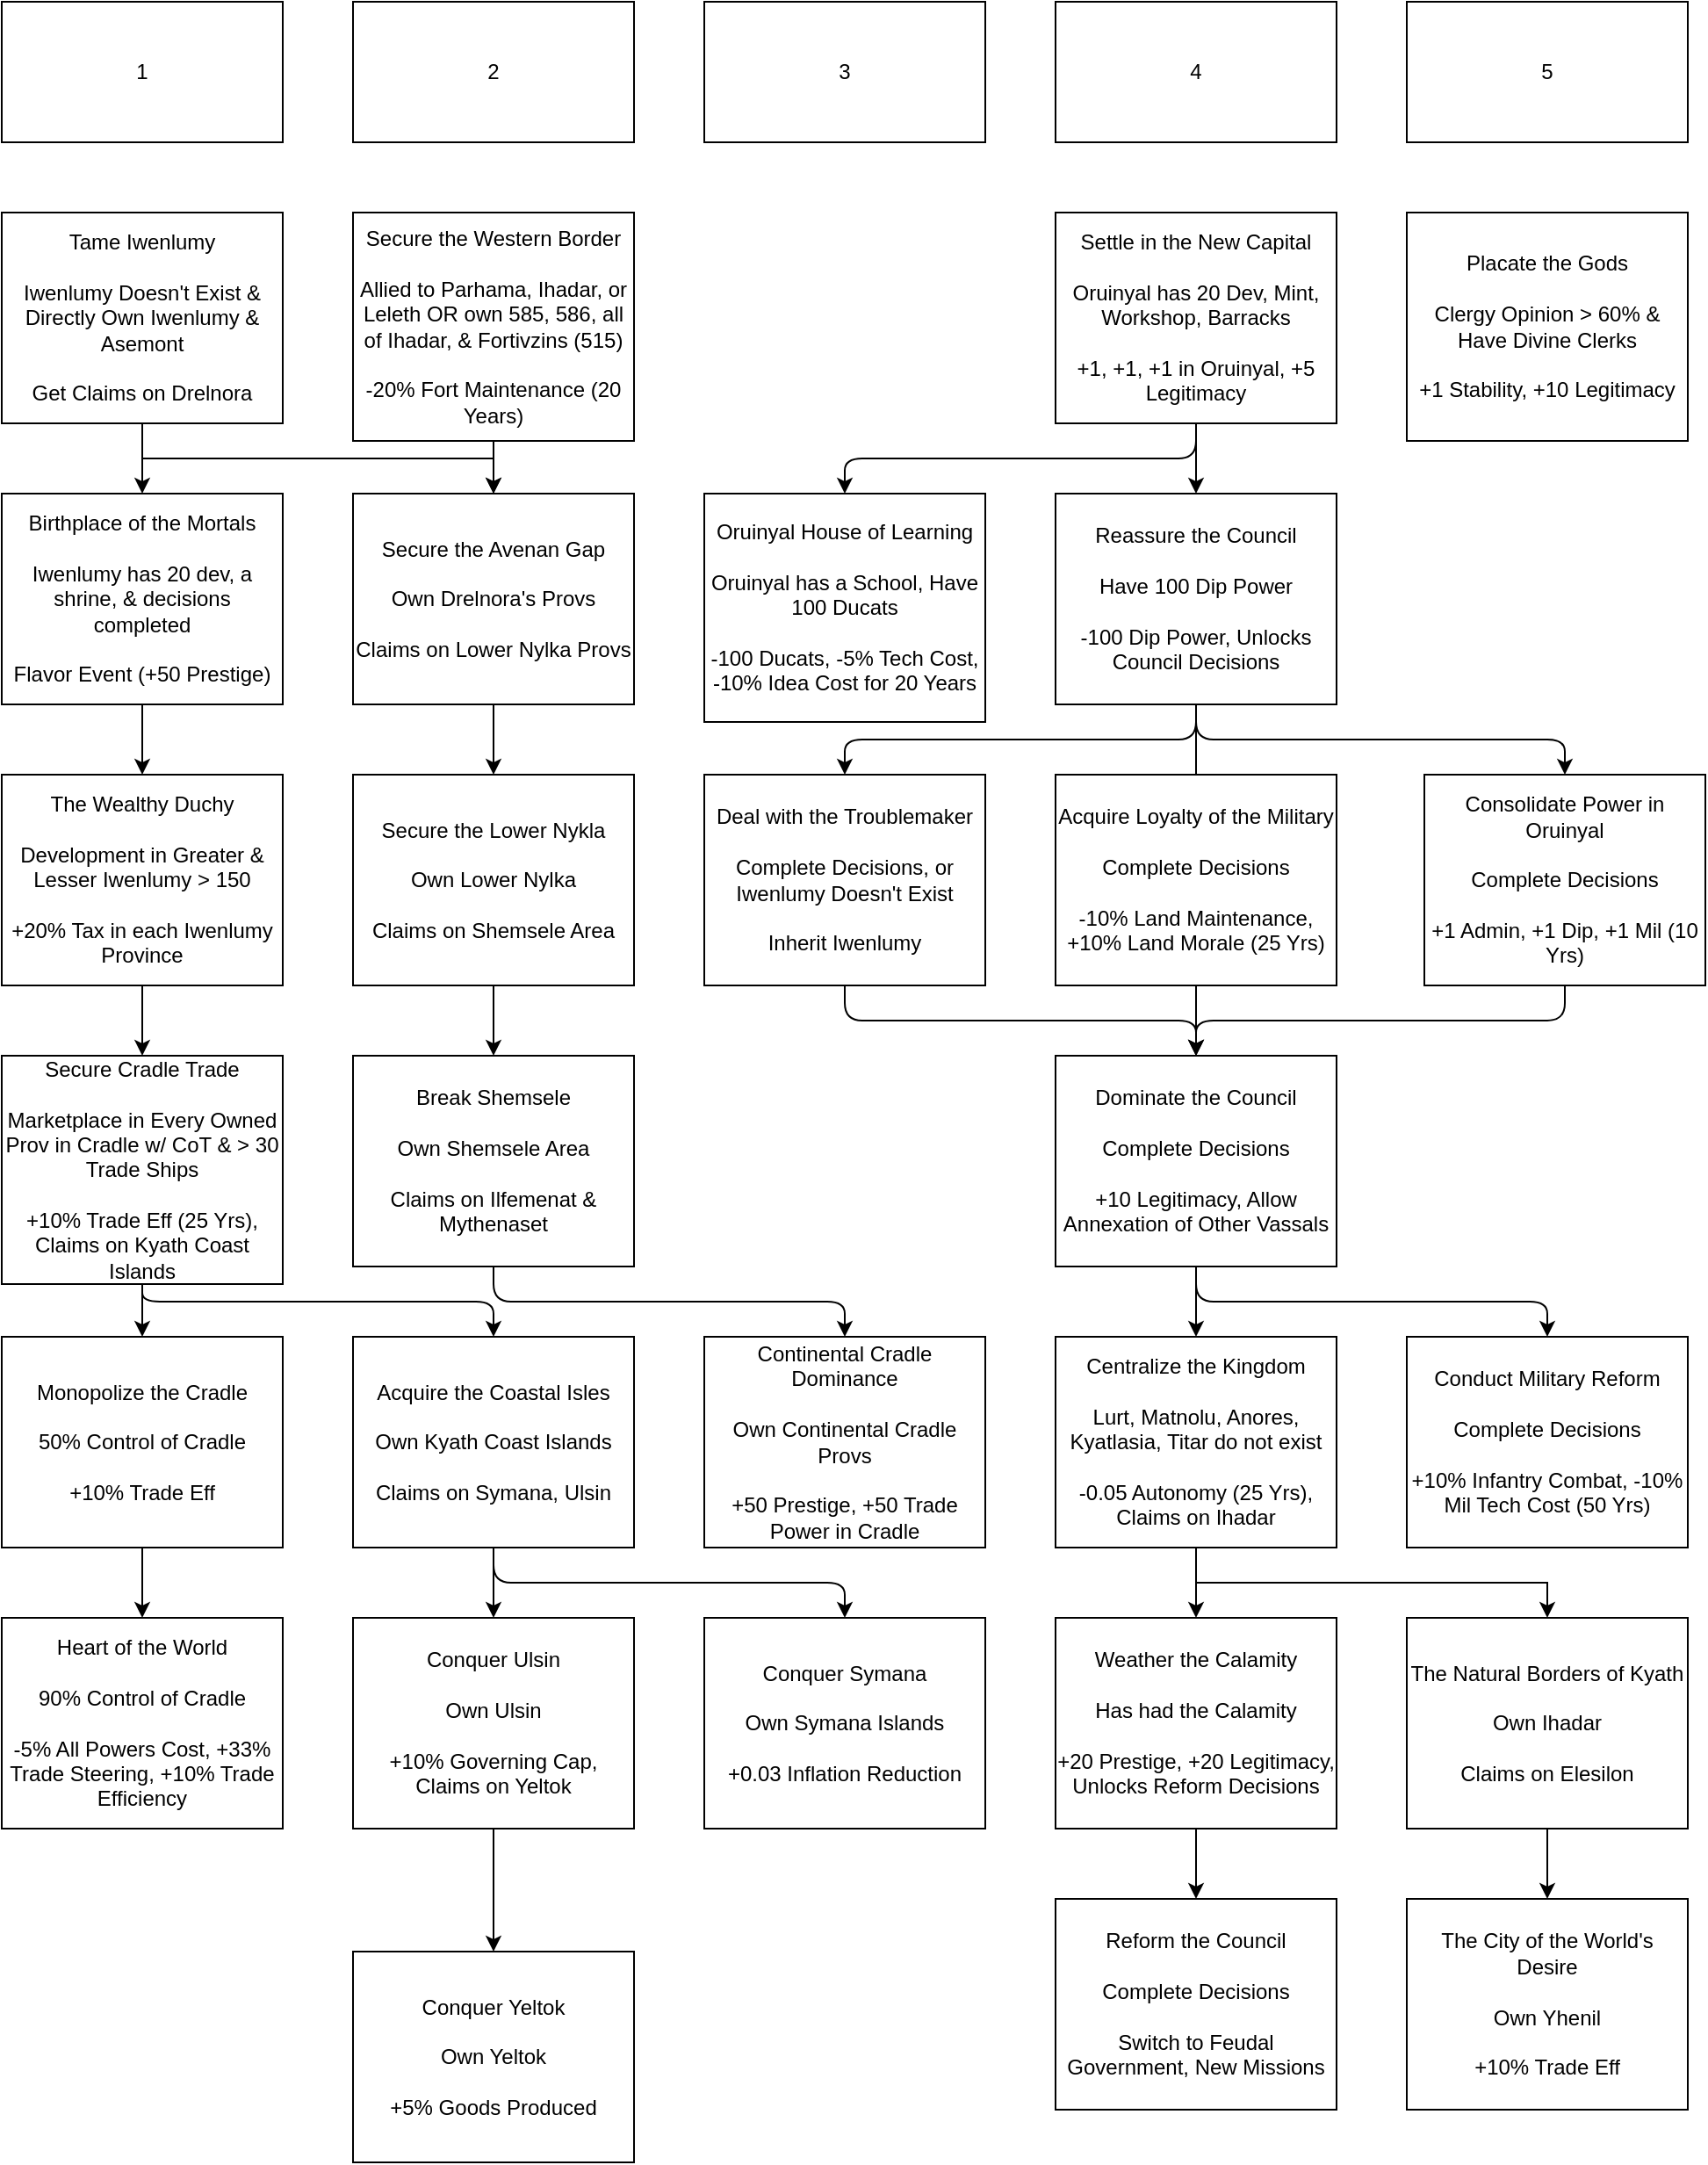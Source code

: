 <mxfile version="19.0.3" type="device"><diagram id="8blluzyVBmD7T7PKfZYE" name="Page-1"><mxGraphModel dx="1422" dy="865" grid="1" gridSize="10" guides="1" tooltips="1" connect="1" arrows="1" fold="1" page="1" pageScale="1" pageWidth="850" pageHeight="1100" math="0" shadow="0"><root><mxCell id="0"/><mxCell id="1" parent="0"/><mxCell id="V4ya80lvYqjHVNn7yHLr-1" value="1" style="rounded=0;whiteSpace=wrap;html=1;" parent="1" vertex="1"><mxGeometry x="40" y="40" width="160" height="80" as="geometry"/></mxCell><mxCell id="V4ya80lvYqjHVNn7yHLr-2" value="2" style="rounded=0;whiteSpace=wrap;html=1;" parent="1" vertex="1"><mxGeometry x="240" y="40" width="160" height="80" as="geometry"/></mxCell><mxCell id="V4ya80lvYqjHVNn7yHLr-3" value="3" style="rounded=0;whiteSpace=wrap;html=1;" parent="1" vertex="1"><mxGeometry x="440" y="40" width="160" height="80" as="geometry"/></mxCell><mxCell id="V4ya80lvYqjHVNn7yHLr-4" value="4" style="rounded=0;whiteSpace=wrap;html=1;" parent="1" vertex="1"><mxGeometry x="640" y="40" width="160" height="80" as="geometry"/></mxCell><mxCell id="V4ya80lvYqjHVNn7yHLr-5" value="5" style="rounded=0;whiteSpace=wrap;html=1;" parent="1" vertex="1"><mxGeometry x="840" y="40" width="160" height="80" as="geometry"/></mxCell><mxCell id="V4ya80lvYqjHVNn7yHLr-84" style="edgeStyle=orthogonalEdgeStyle;rounded=1;orthogonalLoop=1;jettySize=auto;html=1;entryX=0.5;entryY=0;entryDx=0;entryDy=0;fontColor=#FFCCCC;" parent="1" source="V4ya80lvYqjHVNn7yHLr-6" target="V4ya80lvYqjHVNn7yHLr-82" edge="1"><mxGeometry relative="1" as="geometry"><Array as="points"><mxPoint x="720" y="460"/><mxPoint x="520" y="460"/></Array></mxGeometry></mxCell><mxCell id="V4ya80lvYqjHVNn7yHLr-89" style="edgeStyle=orthogonalEdgeStyle;rounded=1;orthogonalLoop=1;jettySize=auto;html=1;entryX=0.5;entryY=0;entryDx=0;entryDy=0;fontColor=#FFCCCC;" parent="1" source="V4ya80lvYqjHVNn7yHLr-6" target="V4ya80lvYqjHVNn7yHLr-88" edge="1"><mxGeometry relative="1" as="geometry"><Array as="points"><mxPoint x="720" y="490"/><mxPoint x="720" y="490"/></Array></mxGeometry></mxCell><mxCell id="V4ya80lvYqjHVNn7yHLr-100" style="edgeStyle=orthogonalEdgeStyle;rounded=1;orthogonalLoop=1;jettySize=auto;html=1;entryX=0.5;entryY=0;entryDx=0;entryDy=0;fontColor=#FFCCCC;" parent="1" source="V4ya80lvYqjHVNn7yHLr-6" target="V4ya80lvYqjHVNn7yHLr-85" edge="1"><mxGeometry relative="1" as="geometry"><Array as="points"><mxPoint x="720" y="460"/><mxPoint x="930" y="460"/></Array></mxGeometry></mxCell><mxCell id="V4ya80lvYqjHVNn7yHLr-6" value="Reassure the Council&lt;br&gt;&lt;br&gt;Have 100 Dip Power&lt;br&gt;&lt;br&gt;-100 Dip Power, Unlocks Council Decisions" style="rounded=0;whiteSpace=wrap;html=1;" parent="1" vertex="1"><mxGeometry x="640" y="320" width="160" height="120" as="geometry"/></mxCell><mxCell id="V4ya80lvYqjHVNn7yHLr-25" style="edgeStyle=orthogonalEdgeStyle;rounded=0;orthogonalLoop=1;jettySize=auto;html=1;entryX=0.5;entryY=0;entryDx=0;entryDy=0;fontColor=#FFCCCC;" parent="1" source="V4ya80lvYqjHVNn7yHLr-7" target="V4ya80lvYqjHVNn7yHLr-10" edge="1"><mxGeometry relative="1" as="geometry"/></mxCell><mxCell id="V4ya80lvYqjHVNn7yHLr-26" style="edgeStyle=orthogonalEdgeStyle;rounded=0;orthogonalLoop=1;jettySize=auto;html=1;fontColor=#FFCCCC;entryX=0.5;entryY=0;entryDx=0;entryDy=0;" parent="1" source="V4ya80lvYqjHVNn7yHLr-7" target="V4ya80lvYqjHVNn7yHLr-8" edge="1"><mxGeometry relative="1" as="geometry"><mxPoint x="340" y="270" as="targetPoint"/><Array as="points"><mxPoint x="120" y="300"/><mxPoint x="320" y="300"/></Array></mxGeometry></mxCell><mxCell id="V4ya80lvYqjHVNn7yHLr-7" value="Tame Iwenlumy&lt;br&gt;&lt;br&gt;Iwenlumy Doesn't Exist &amp;amp; Directly Own Iwenlumy &amp;amp; Asemont&lt;br&gt;&lt;br&gt;Get Claims on Drelnora" style="rounded=0;whiteSpace=wrap;html=1;" parent="1" vertex="1"><mxGeometry x="40" y="160" width="160" height="120" as="geometry"/></mxCell><mxCell id="V4ya80lvYqjHVNn7yHLr-30" style="edgeStyle=orthogonalEdgeStyle;rounded=0;orthogonalLoop=1;jettySize=auto;html=1;fontColor=#FFCCCC;" parent="1" source="V4ya80lvYqjHVNn7yHLr-8" target="V4ya80lvYqjHVNn7yHLr-16" edge="1"><mxGeometry relative="1" as="geometry"/></mxCell><mxCell id="V4ya80lvYqjHVNn7yHLr-8" value="Secure the Avenan Gap&lt;br&gt;&lt;br&gt;Own Drelnora's Provs&lt;br&gt;&lt;br&gt;Claims on Lower Nylka Provs" style="rounded=0;whiteSpace=wrap;html=1;" parent="1" vertex="1"><mxGeometry x="240" y="320" width="160" height="120" as="geometry"/></mxCell><mxCell id="V4ya80lvYqjHVNn7yHLr-93" style="edgeStyle=orthogonalEdgeStyle;rounded=1;orthogonalLoop=1;jettySize=auto;html=1;fontColor=#FFCCCC;" parent="1" source="V4ya80lvYqjHVNn7yHLr-9" target="V4ya80lvYqjHVNn7yHLr-92" edge="1"><mxGeometry relative="1" as="geometry"><Array as="points"><mxPoint x="720" y="780"/><mxPoint x="920" y="780"/></Array></mxGeometry></mxCell><mxCell id="V4ya80lvYqjHVNn7yHLr-94" style="edgeStyle=orthogonalEdgeStyle;rounded=1;orthogonalLoop=1;jettySize=auto;html=1;entryX=0.5;entryY=0;entryDx=0;entryDy=0;fontColor=#FFCCCC;" parent="1" source="V4ya80lvYqjHVNn7yHLr-9" target="V4ya80lvYqjHVNn7yHLr-35" edge="1"><mxGeometry relative="1" as="geometry"/></mxCell><mxCell id="V4ya80lvYqjHVNn7yHLr-9" value="Dominate the Council&lt;br&gt;&lt;br&gt;Complete Decisions&lt;br&gt;&lt;br&gt;+10 Legitimacy, Allow Annexation of Other Vassals" style="rounded=0;whiteSpace=wrap;html=1;" parent="1" vertex="1"><mxGeometry x="640" y="640" width="160" height="120" as="geometry"/></mxCell><mxCell id="V4ya80lvYqjHVNn7yHLr-27" style="edgeStyle=orthogonalEdgeStyle;rounded=0;orthogonalLoop=1;jettySize=auto;html=1;fontColor=#FFCCCC;" parent="1" source="V4ya80lvYqjHVNn7yHLr-10" target="V4ya80lvYqjHVNn7yHLr-11" edge="1"><mxGeometry relative="1" as="geometry"/></mxCell><mxCell id="V4ya80lvYqjHVNn7yHLr-10" value="Birthplace of the Mortals&lt;br&gt;&lt;br&gt;Iwenlumy has 20 dev, a shrine, &amp;amp; decisions completed&lt;br&gt;&lt;br&gt;Flavor Event (+50 Prestige)" style="rounded=0;whiteSpace=wrap;html=1;" parent="1" vertex="1"><mxGeometry x="40" y="320" width="160" height="120" as="geometry"/></mxCell><mxCell id="V4ya80lvYqjHVNn7yHLr-28" style="edgeStyle=orthogonalEdgeStyle;rounded=0;orthogonalLoop=1;jettySize=auto;html=1;entryX=0.5;entryY=0;entryDx=0;entryDy=0;fontColor=#FFCCCC;" parent="1" source="V4ya80lvYqjHVNn7yHLr-11" target="V4ya80lvYqjHVNn7yHLr-17" edge="1"><mxGeometry relative="1" as="geometry"/></mxCell><mxCell id="V4ya80lvYqjHVNn7yHLr-11" value="The Wealthy Duchy&lt;br&gt;&lt;br&gt;Development in Greater &amp;amp; Lesser Iwenlumy &amp;gt; 150&lt;br&gt;&lt;br&gt;+20% Tax in each Iwenlumy Province" style="rounded=0;whiteSpace=wrap;html=1;" parent="1" vertex="1"><mxGeometry x="40" y="480" width="160" height="120" as="geometry"/></mxCell><mxCell id="V4ya80lvYqjHVNn7yHLr-33" style="edgeStyle=orthogonalEdgeStyle;rounded=1;orthogonalLoop=1;jettySize=auto;html=1;entryX=0.5;entryY=0;entryDx=0;entryDy=0;fontColor=#FFCCCC;" parent="1" source="V4ya80lvYqjHVNn7yHLr-15" target="V4ya80lvYqjHVNn7yHLr-22" edge="1"><mxGeometry relative="1" as="geometry"><Array as="points"><mxPoint x="320" y="780"/><mxPoint x="520" y="780"/></Array></mxGeometry></mxCell><mxCell id="V4ya80lvYqjHVNn7yHLr-15" value="Break Shemsele&lt;br&gt;&lt;br&gt;Own Shemsele Area&lt;br&gt;&lt;br&gt;Claims on Ilfemenat &amp;amp; Mythenaset" style="rounded=0;whiteSpace=wrap;html=1;" parent="1" vertex="1"><mxGeometry x="240" y="640" width="160" height="120" as="geometry"/></mxCell><mxCell id="V4ya80lvYqjHVNn7yHLr-29" style="edgeStyle=orthogonalEdgeStyle;rounded=0;orthogonalLoop=1;jettySize=auto;html=1;entryX=0.5;entryY=0;entryDx=0;entryDy=0;fontColor=#FFCCCC;" parent="1" source="V4ya80lvYqjHVNn7yHLr-16" target="V4ya80lvYqjHVNn7yHLr-15" edge="1"><mxGeometry relative="1" as="geometry"/></mxCell><mxCell id="V4ya80lvYqjHVNn7yHLr-16" value="Secure the Lower Nykla&lt;br&gt;&lt;br&gt;Own Lower Nylka&lt;br&gt;&lt;br&gt;Claims on Shemsele Area" style="rounded=0;whiteSpace=wrap;html=1;" parent="1" vertex="1"><mxGeometry x="240" y="480" width="160" height="120" as="geometry"/></mxCell><mxCell id="V4ya80lvYqjHVNn7yHLr-31" style="edgeStyle=orthogonalEdgeStyle;rounded=0;orthogonalLoop=1;jettySize=auto;html=1;entryX=0.5;entryY=0;entryDx=0;entryDy=0;fontColor=#FFCCCC;" parent="1" source="V4ya80lvYqjHVNn7yHLr-17" target="V4ya80lvYqjHVNn7yHLr-23" edge="1"><mxGeometry relative="1" as="geometry"/></mxCell><mxCell id="V4ya80lvYqjHVNn7yHLr-57" style="edgeStyle=orthogonalEdgeStyle;rounded=1;orthogonalLoop=1;jettySize=auto;html=1;entryX=0.5;entryY=0;entryDx=0;entryDy=0;fontColor=#FFCCCC;" parent="1" source="V4ya80lvYqjHVNn7yHLr-17" target="V4ya80lvYqjHVNn7yHLr-54" edge="1"><mxGeometry relative="1" as="geometry"><Array as="points"><mxPoint x="120" y="780"/><mxPoint x="320" y="780"/></Array></mxGeometry></mxCell><mxCell id="V4ya80lvYqjHVNn7yHLr-17" value="Secure Cradle Trade&lt;br&gt;&lt;br&gt;Marketplace in Every Owned Prov in Cradle w/ CoT &amp;amp; &amp;gt; 30 Trade Ships&lt;br&gt;&lt;br&gt;+10% Trade Eff (25 Yrs), Claims on Kyath Coast Islands" style="rounded=0;whiteSpace=wrap;html=1;" parent="1" vertex="1"><mxGeometry x="40" y="640" width="160" height="130" as="geometry"/></mxCell><mxCell id="V4ya80lvYqjHVNn7yHLr-22" value="Continental Cradle Dominance&lt;br&gt;&lt;br&gt;Own Continental Cradle Provs&lt;br&gt;&lt;br&gt;+50 Prestige, +50 Trade Power in Cradle" style="rounded=0;whiteSpace=wrap;html=1;" parent="1" vertex="1"><mxGeometry x="440" y="800" width="160" height="120" as="geometry"/></mxCell><mxCell id="V4ya80lvYqjHVNn7yHLr-32" style="edgeStyle=orthogonalEdgeStyle;rounded=0;orthogonalLoop=1;jettySize=auto;html=1;entryX=0.5;entryY=0;entryDx=0;entryDy=0;fontColor=#FFCCCC;" parent="1" source="V4ya80lvYqjHVNn7yHLr-23" target="V4ya80lvYqjHVNn7yHLr-24" edge="1"><mxGeometry relative="1" as="geometry"/></mxCell><mxCell id="V4ya80lvYqjHVNn7yHLr-23" value="Monopolize the Cradle&lt;br&gt;&lt;br&gt;50% Control of Cradle&lt;br&gt;&lt;br&gt;+10% Trade Eff" style="rounded=0;whiteSpace=wrap;html=1;" parent="1" vertex="1"><mxGeometry x="40" y="800" width="160" height="120" as="geometry"/></mxCell><mxCell id="V4ya80lvYqjHVNn7yHLr-24" value="Heart of the World&lt;br&gt;&lt;br&gt;90% Control of Cradle&lt;br&gt;&lt;br&gt;-5% All Powers Cost, +33% Trade Steering, +10% Trade Efficiency" style="rounded=0;whiteSpace=wrap;html=1;" parent="1" vertex="1"><mxGeometry x="40" y="960" width="160" height="120" as="geometry"/></mxCell><mxCell id="V4ya80lvYqjHVNn7yHLr-52" style="edgeStyle=orthogonalEdgeStyle;rounded=0;orthogonalLoop=1;jettySize=auto;html=1;entryX=0.5;entryY=0;entryDx=0;entryDy=0;fontColor=#FFCCCC;" parent="1" source="V4ya80lvYqjHVNn7yHLr-35" target="V4ya80lvYqjHVNn7yHLr-47" edge="1"><mxGeometry relative="1" as="geometry"><Array as="points"><mxPoint x="720" y="940"/><mxPoint x="920" y="940"/></Array></mxGeometry></mxCell><mxCell id="V4ya80lvYqjHVNn7yHLr-73" style="edgeStyle=orthogonalEdgeStyle;rounded=1;orthogonalLoop=1;jettySize=auto;html=1;entryX=0.5;entryY=0;entryDx=0;entryDy=0;fontColor=#FFCCCC;" parent="1" source="V4ya80lvYqjHVNn7yHLr-35" target="V4ya80lvYqjHVNn7yHLr-71" edge="1"><mxGeometry relative="1" as="geometry"/></mxCell><mxCell id="V4ya80lvYqjHVNn7yHLr-35" value="Centralize the Kingdom&lt;br&gt;&lt;br&gt;Lurt, Matnolu, Anores, Kyatlasia, Titar do not exist&lt;br&gt;&lt;br&gt;-0.05 Autonomy (25 Yrs), Claims on Ihadar" style="rounded=0;whiteSpace=wrap;html=1;" parent="1" vertex="1"><mxGeometry x="640" y="800" width="160" height="120" as="geometry"/></mxCell><mxCell id="V4ya80lvYqjHVNn7yHLr-36" value="Reform the Council&lt;br&gt;&lt;br&gt;Complete Decisions&lt;br&gt;&lt;br&gt;Switch to Feudal Government, New Missions" style="rounded=0;whiteSpace=wrap;html=1;" parent="1" vertex="1"><mxGeometry x="640" y="1120" width="160" height="120" as="geometry"/></mxCell><mxCell id="V4ya80lvYqjHVNn7yHLr-81" style="edgeStyle=orthogonalEdgeStyle;rounded=1;orthogonalLoop=1;jettySize=auto;html=1;entryX=0.5;entryY=0;entryDx=0;entryDy=0;fontColor=#FFCCCC;" parent="1" source="V4ya80lvYqjHVNn7yHLr-45" target="V4ya80lvYqjHVNn7yHLr-6" edge="1"><mxGeometry relative="1" as="geometry"><Array as="points"><mxPoint x="720" y="300"/><mxPoint x="720" y="300"/></Array></mxGeometry></mxCell><mxCell id="2xEH3iGXgsv6COmnBTxx-4" style="edgeStyle=orthogonalEdgeStyle;rounded=1;orthogonalLoop=1;jettySize=auto;html=1;" parent="1" source="V4ya80lvYqjHVNn7yHLr-45" target="2xEH3iGXgsv6COmnBTxx-1" edge="1"><mxGeometry relative="1" as="geometry"><Array as="points"><mxPoint x="720" y="300"/><mxPoint x="520" y="300"/></Array></mxGeometry></mxCell><mxCell id="V4ya80lvYqjHVNn7yHLr-45" value="Settle in the New Capital&lt;br&gt;&lt;br&gt;Oruinyal has 20 Dev, Mint, Workshop, Barracks&lt;br&gt;&lt;br&gt;+1, +1, +1 in Oruinyal, +5 Legitimacy" style="rounded=0;whiteSpace=wrap;html=1;" parent="1" vertex="1"><mxGeometry x="640" y="160" width="160" height="120" as="geometry"/></mxCell><mxCell id="V4ya80lvYqjHVNn7yHLr-69" style="edgeStyle=orthogonalEdgeStyle;rounded=1;orthogonalLoop=1;jettySize=auto;html=1;entryX=0.5;entryY=0;entryDx=0;entryDy=0;fontColor=#FFCCCC;" parent="1" source="V4ya80lvYqjHVNn7yHLr-47" target="V4ya80lvYqjHVNn7yHLr-68" edge="1"><mxGeometry relative="1" as="geometry"/></mxCell><mxCell id="V4ya80lvYqjHVNn7yHLr-47" value="The Natural Borders of Kyath&lt;br&gt;&lt;br&gt;Own Ihadar&lt;br&gt;&lt;br&gt;Claims on Elesilon" style="rounded=0;whiteSpace=wrap;html=1;" parent="1" vertex="1"><mxGeometry x="840" y="960" width="160" height="120" as="geometry"/></mxCell><mxCell id="V4ya80lvYqjHVNn7yHLr-62" style="edgeStyle=orthogonalEdgeStyle;rounded=1;orthogonalLoop=1;jettySize=auto;html=1;entryX=0.5;entryY=0;entryDx=0;entryDy=0;fontColor=#FFCCCC;" parent="1" source="V4ya80lvYqjHVNn7yHLr-54" target="V4ya80lvYqjHVNn7yHLr-59" edge="1"><mxGeometry relative="1" as="geometry"><Array as="points"><mxPoint x="320" y="940"/><mxPoint x="520" y="940"/></Array></mxGeometry></mxCell><mxCell id="V4ya80lvYqjHVNn7yHLr-78" style="edgeStyle=orthogonalEdgeStyle;rounded=1;orthogonalLoop=1;jettySize=auto;html=1;entryX=0.5;entryY=0;entryDx=0;entryDy=0;fontColor=#FFCCCC;" parent="1" source="V4ya80lvYqjHVNn7yHLr-54" target="V4ya80lvYqjHVNn7yHLr-60" edge="1"><mxGeometry relative="1" as="geometry"/></mxCell><mxCell id="V4ya80lvYqjHVNn7yHLr-54" value="Acquire the Coastal Isles&lt;br&gt;&lt;br&gt;Own Kyath Coast Islands&lt;br&gt;&lt;br&gt;Claims on Symana, Ulsin" style="rounded=0;whiteSpace=wrap;html=1;" parent="1" vertex="1"><mxGeometry x="240" y="800" width="160" height="120" as="geometry"/></mxCell><mxCell id="V4ya80lvYqjHVNn7yHLr-58" value="Conquer Yeltok&lt;br&gt;&lt;br&gt;Own Yeltok&lt;br&gt;&lt;br&gt;+5% Goods Produced" style="rounded=0;whiteSpace=wrap;html=1;" parent="1" vertex="1"><mxGeometry x="240" y="1150" width="160" height="120" as="geometry"/></mxCell><mxCell id="V4ya80lvYqjHVNn7yHLr-59" value="Conquer Symana&lt;br&gt;&lt;br&gt;Own Symana Islands&lt;br&gt;&lt;br&gt;+0.03 Inflation Reduction" style="rounded=0;whiteSpace=wrap;html=1;" parent="1" vertex="1"><mxGeometry x="440" y="960" width="160" height="120" as="geometry"/></mxCell><mxCell id="V4ya80lvYqjHVNn7yHLr-79" style="edgeStyle=orthogonalEdgeStyle;rounded=1;orthogonalLoop=1;jettySize=auto;html=1;entryX=0.5;entryY=0;entryDx=0;entryDy=0;fontColor=#FFCCCC;" parent="1" source="V4ya80lvYqjHVNn7yHLr-60" target="V4ya80lvYqjHVNn7yHLr-58" edge="1"><mxGeometry relative="1" as="geometry"/></mxCell><mxCell id="V4ya80lvYqjHVNn7yHLr-60" value="Conquer Ulsin&lt;br&gt;&lt;br&gt;Own Ulsin&lt;br&gt;&lt;br&gt;+10% Governing Cap, Claims on Yeltok" style="rounded=0;whiteSpace=wrap;html=1;" parent="1" vertex="1"><mxGeometry x="240" y="960" width="160" height="120" as="geometry"/></mxCell><mxCell id="V4ya80lvYqjHVNn7yHLr-68" value="The City of the World's Desire&lt;br&gt;&lt;br&gt;Own Yhenil&lt;br&gt;&lt;br&gt;+10% Trade Eff" style="rounded=0;whiteSpace=wrap;html=1;" parent="1" vertex="1"><mxGeometry x="840" y="1120" width="160" height="120" as="geometry"/></mxCell><mxCell id="V4ya80lvYqjHVNn7yHLr-72" style="edgeStyle=orthogonalEdgeStyle;rounded=1;orthogonalLoop=1;jettySize=auto;html=1;entryX=0.5;entryY=0;entryDx=0;entryDy=0;fontColor=#FFCCCC;" parent="1" source="V4ya80lvYqjHVNn7yHLr-71" target="V4ya80lvYqjHVNn7yHLr-36" edge="1"><mxGeometry relative="1" as="geometry"/></mxCell><mxCell id="V4ya80lvYqjHVNn7yHLr-71" value="Weather the Calamity&lt;br&gt;&lt;br&gt;Has had the Calamity&lt;br&gt;&lt;br&gt;+20 Prestige, +20 Legitimacy, Unlocks Reform Decisions" style="rounded=0;whiteSpace=wrap;html=1;" parent="1" vertex="1"><mxGeometry x="640" y="960" width="160" height="120" as="geometry"/></mxCell><mxCell id="V4ya80lvYqjHVNn7yHLr-83" style="edgeStyle=orthogonalEdgeStyle;rounded=1;orthogonalLoop=1;jettySize=auto;html=1;fontColor=#FFCCCC;" parent="1" source="V4ya80lvYqjHVNn7yHLr-82" target="V4ya80lvYqjHVNn7yHLr-9" edge="1"><mxGeometry relative="1" as="geometry"><Array as="points"><mxPoint x="520" y="620"/><mxPoint x="720" y="620"/></Array></mxGeometry></mxCell><mxCell id="V4ya80lvYqjHVNn7yHLr-82" value="Deal with the Troublemaker&lt;br&gt;&lt;br&gt;Complete Decisions, or Iwenlumy Doesn't Exist&lt;br&gt;&lt;br&gt;Inherit Iwenlumy" style="rounded=0;whiteSpace=wrap;html=1;" parent="1" vertex="1"><mxGeometry x="440" y="480" width="160" height="120" as="geometry"/></mxCell><mxCell id="V4ya80lvYqjHVNn7yHLr-102" style="edgeStyle=orthogonalEdgeStyle;rounded=1;orthogonalLoop=1;jettySize=auto;html=1;entryX=0.5;entryY=0;entryDx=0;entryDy=0;fontColor=#FFCCCC;" parent="1" source="V4ya80lvYqjHVNn7yHLr-85" target="V4ya80lvYqjHVNn7yHLr-9" edge="1"><mxGeometry relative="1" as="geometry"><Array as="points"><mxPoint x="930" y="620"/><mxPoint x="720" y="620"/></Array></mxGeometry></mxCell><mxCell id="V4ya80lvYqjHVNn7yHLr-85" value="Consolidate Power in Oruinyal&lt;br&gt;&lt;br&gt;Complete Decisions&lt;br&gt;&lt;br&gt;+1 Admin, +1 Dip, +1 Mil (10 Yrs)" style="rounded=0;whiteSpace=wrap;html=1;" parent="1" vertex="1"><mxGeometry x="850" y="480" width="160" height="120" as="geometry"/></mxCell><mxCell id="V4ya80lvYqjHVNn7yHLr-90" style="edgeStyle=orthogonalEdgeStyle;rounded=1;orthogonalLoop=1;jettySize=auto;html=1;fontColor=#FFCCCC;" parent="1" source="V4ya80lvYqjHVNn7yHLr-88" target="V4ya80lvYqjHVNn7yHLr-9" edge="1"><mxGeometry relative="1" as="geometry"><Array as="points"><mxPoint x="720" y="610"/><mxPoint x="720" y="610"/></Array></mxGeometry></mxCell><mxCell id="V4ya80lvYqjHVNn7yHLr-92" value="Conduct Military Reform&lt;br&gt;&lt;br&gt;Complete Decisions&lt;br&gt;&lt;br&gt;+10% Infantry Combat, -10% Mil Tech Cost (50 Yrs)" style="rounded=0;whiteSpace=wrap;html=1;" parent="1" vertex="1"><mxGeometry x="840" y="800" width="160" height="120" as="geometry"/></mxCell><mxCell id="V4ya80lvYqjHVNn7yHLr-88" value="Acquire Loyalty of the Military&lt;br&gt;&lt;br&gt;Complete Decisions&lt;br&gt;&lt;br&gt;-10% Land Maintenance, +10% Land Morale (25 Yrs)" style="rounded=0;whiteSpace=wrap;html=1;" parent="1" vertex="1"><mxGeometry x="640" y="480" width="160" height="120" as="geometry"/></mxCell><mxCell id="IWEMivX2Ghto30k1ToHE-1" value="Placate the Gods&lt;br&gt;&lt;br&gt;Clergy Opinion &amp;gt; 60% &amp;amp; Have Divine Clerks&lt;br&gt;&lt;br&gt;+1 Stability, +10 Legitimacy" style="rounded=0;whiteSpace=wrap;html=1;" parent="1" vertex="1"><mxGeometry x="840" y="160" width="160" height="130" as="geometry"/></mxCell><mxCell id="2xEH3iGXgsv6COmnBTxx-1" value="Oruinyal House of Learning&lt;br&gt;&lt;br&gt;Oruinyal has a School, Have 100 Ducats&lt;br&gt;&lt;br&gt;-100 Ducats, -5% Tech Cost, -10% Idea Cost for 20 Years" style="rounded=0;whiteSpace=wrap;html=1;" parent="1" vertex="1"><mxGeometry x="440" y="320" width="160" height="130" as="geometry"/></mxCell><mxCell id="2xEH3iGXgsv6COmnBTxx-7" style="edgeStyle=orthogonalEdgeStyle;rounded=1;orthogonalLoop=1;jettySize=auto;html=1;" parent="1" source="2xEH3iGXgsv6COmnBTxx-6" target="V4ya80lvYqjHVNn7yHLr-8" edge="1"><mxGeometry relative="1" as="geometry"/></mxCell><mxCell id="2xEH3iGXgsv6COmnBTxx-6" value="Secure the Western Border&lt;br&gt;&lt;br&gt;Allied to Parhama, Ihadar, or Leleth OR own 585, 586, all of Ihadar, &amp;amp; Fortivzins (515)&lt;br&gt;&lt;br&gt;-20% Fort Maintenance (20 Years)" style="rounded=0;whiteSpace=wrap;html=1;" parent="1" vertex="1"><mxGeometry x="240" y="160" width="160" height="130" as="geometry"/></mxCell></root></mxGraphModel></diagram></mxfile>